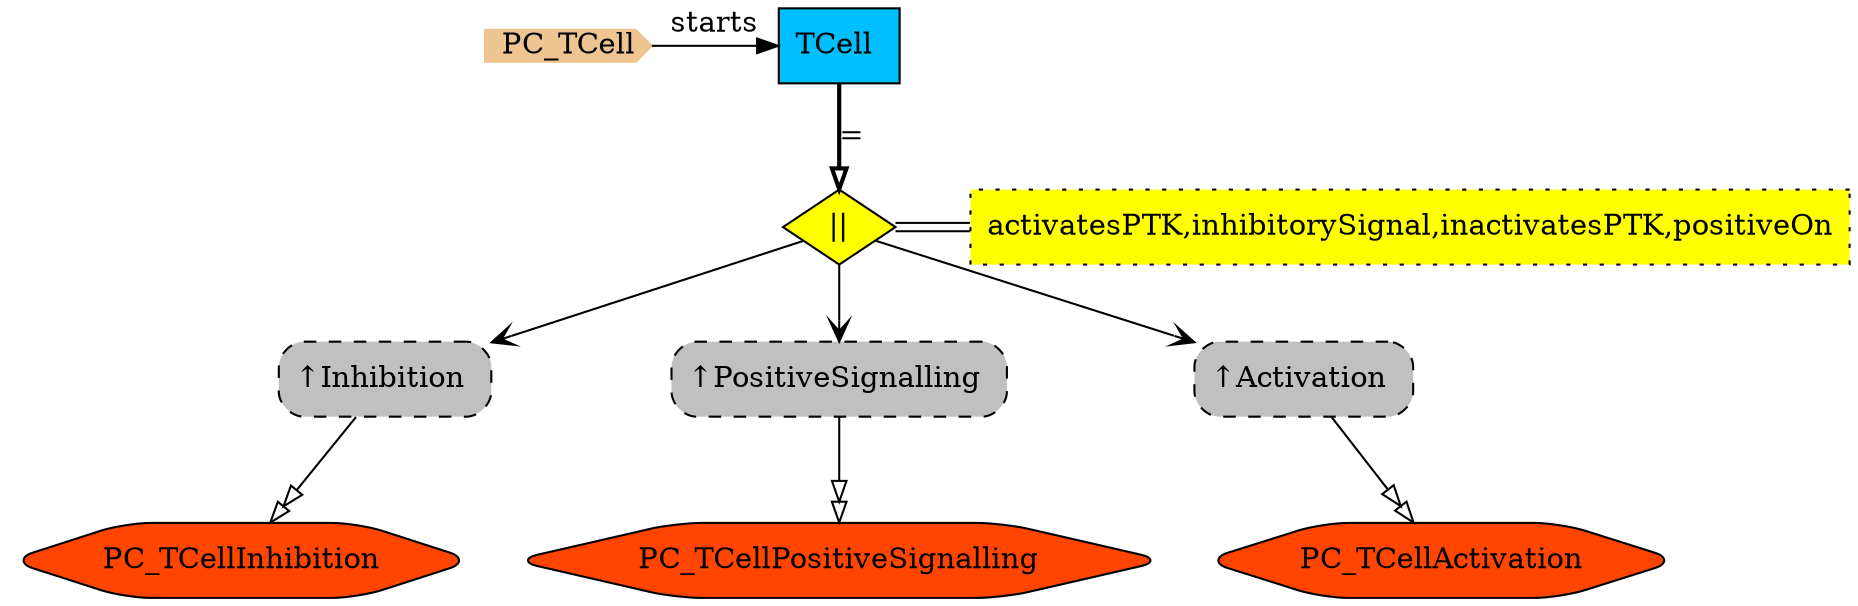 digraph {

StartN_ [shape = cds,color=burlywood2,style=filled,height=.2,width=.2, label =PC_TCell];
OpTCell [shape=diamond,fillcolor=yellow,style=filled,label="||"];
OpTCell_bs[shape=rect,fillcolor=yellow,style="filled,dotted",label="activatesPTK,inhibitorySignal,inactivatesPTK,positiveOn"];
OpTCell->OpTCell_bs [dir=none,color="black:invis:black"];
{rank=same;OpTCell,OpTCell_bs}
PC_TCellActivation [shape=hexagon,fillcolor=orangered,style="filled,rounded",label =PC_TCellActivation];
PC_TCellPositiveSignalling [shape=hexagon,fillcolor=orangered,style="filled,rounded",label =PC_TCellPositiveSignalling];
RefInhibition [shape=rectangle,fillcolor=gray,style="rounded,filled,dashed",label="↑Inhibition "];
RefPositiveSignalling [shape=rectangle,fillcolor=gray,style="rounded,filled,dashed",label="↑PositiveSignalling "];
RefActivation [shape=rectangle,fillcolor=gray,style="rounded,filled,dashed",label="↑Activation "];
PC_TCellInhibition [shape=hexagon,fillcolor=orangered,style="filled,rounded",label =PC_TCellInhibition];
TCell [shape=box,fillcolor=deepskyblue,style = filled,label="TCell "];

{rank=same;TCell,StartN_}

RefPositiveSignalling->PC_TCellPositiveSignalling[arrowhead="normalnormal",fillcolor=white,label=" "];
RefActivation->PC_TCellActivation[arrowhead="normalnormal",fillcolor=white,label=" "];
OpTCell->RefInhibition[arrowhead="open"];
OpTCell->RefActivation[arrowhead="open"];
OpTCell->RefPositiveSignalling[arrowhead="open"];
RefInhibition->PC_TCellInhibition[arrowhead="normalnormal",fillcolor=white,label=" "];
TCell->OpTCell[arrowhead="onormal",penwidth=2,label="="];
StartN_->TCell[label="starts"];
}